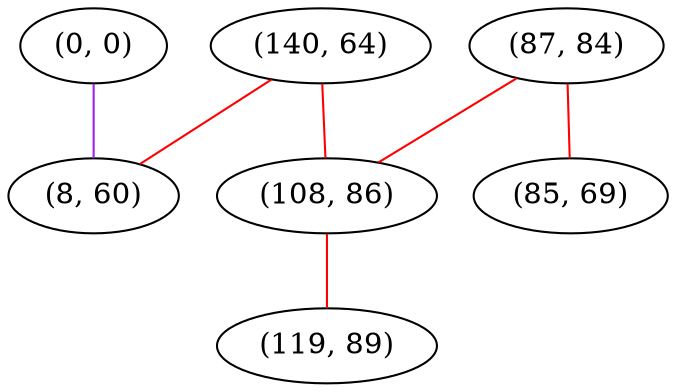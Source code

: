 graph "" {
"(0, 0)";
"(140, 64)";
"(87, 84)";
"(85, 69)";
"(8, 60)";
"(108, 86)";
"(119, 89)";
"(0, 0)" -- "(8, 60)"  [color=purple, key=0, weight=4];
"(140, 64)" -- "(108, 86)"  [color=red, key=0, weight=1];
"(140, 64)" -- "(8, 60)"  [color=red, key=0, weight=1];
"(87, 84)" -- "(108, 86)"  [color=red, key=0, weight=1];
"(87, 84)" -- "(85, 69)"  [color=red, key=0, weight=1];
"(108, 86)" -- "(119, 89)"  [color=red, key=0, weight=1];
}
